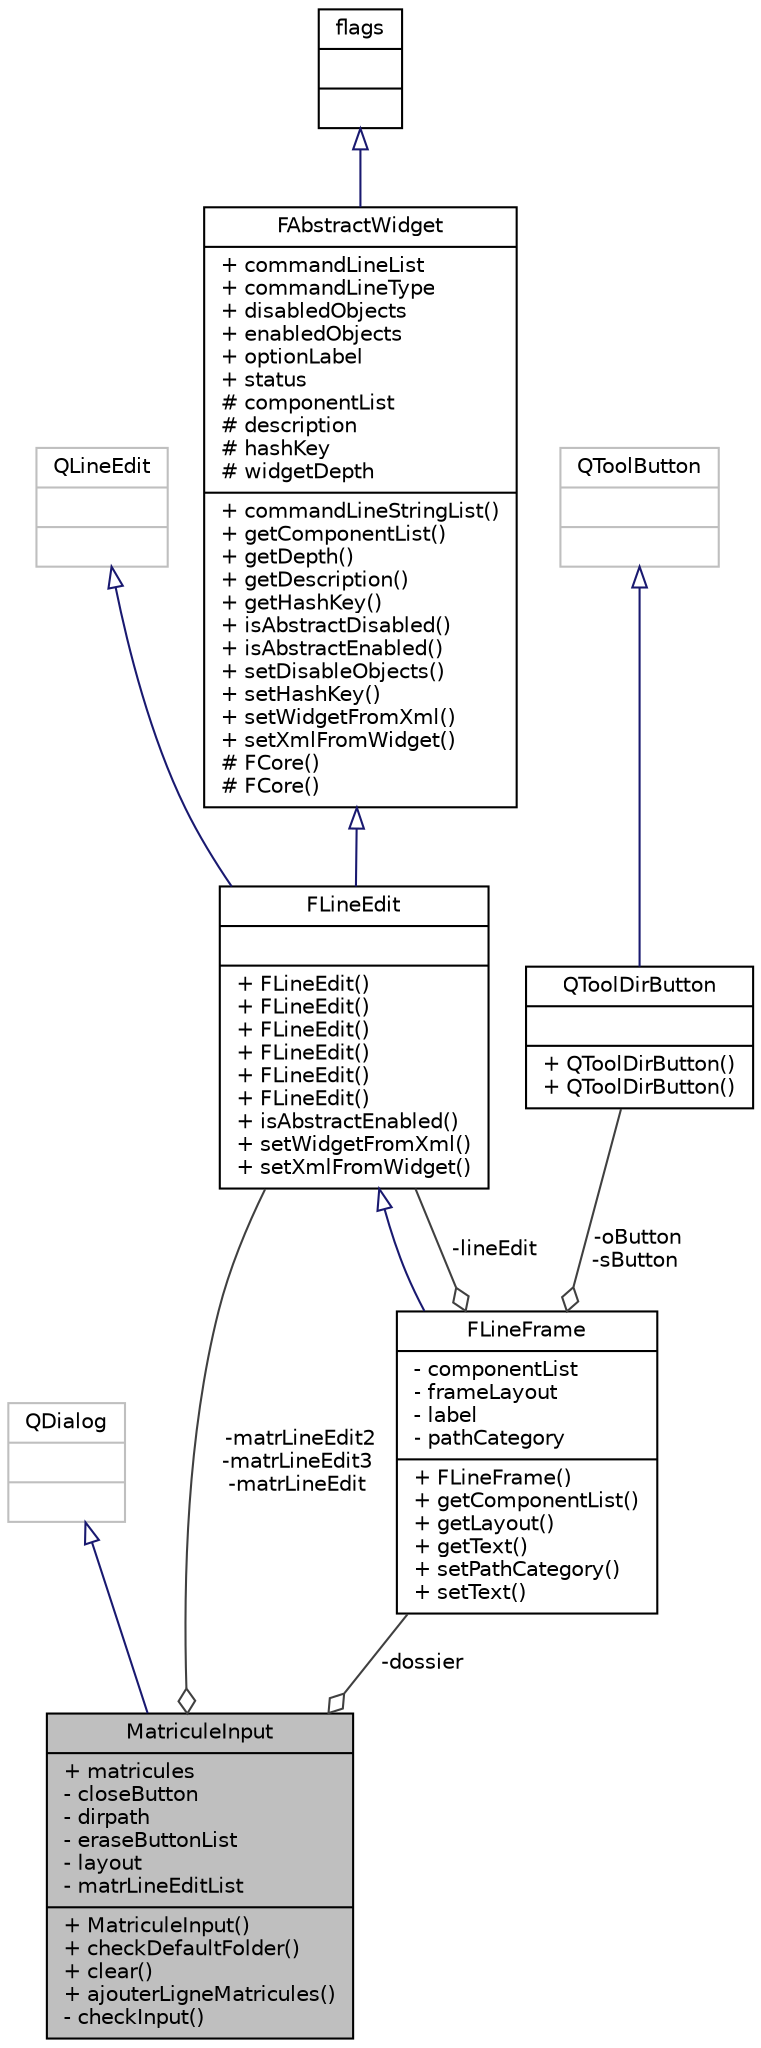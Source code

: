 digraph "MatriculeInput"
{
 // INTERACTIVE_SVG=YES
  edge [fontname="Helvetica",fontsize="10",labelfontname="Helvetica",labelfontsize="10"];
  node [fontname="Helvetica",fontsize="10",shape=record];
  Node2 [label="{MatriculeInput\n|+ matricules\l- closeButton\l- dirpath\l- eraseButtonList\l- layout\l- matrLineEditList\l|+ MatriculeInput()\l+ checkDefaultFolder()\l+ clear()\l+ ajouterLigneMatricules()\l- checkInput()\l}",height=0.2,width=0.4,color="black", fillcolor="grey75", style="filled", fontcolor="black"];
  Node3 -> Node2 [dir="back",color="midnightblue",fontsize="10",style="solid",arrowtail="onormal",fontname="Helvetica"];
  Node3 [label="{QDialog\n||}",height=0.2,width=0.4,color="grey75", fillcolor="white", style="filled"];
  Node4 -> Node2 [color="grey25",fontsize="10",style="solid",label=" -dossier" ,arrowhead="odiamond",fontname="Helvetica"];
  Node4 [label="{FLineFrame\n|- componentList\l- frameLayout\l- label\l- pathCategory\l|+ FLineFrame()\l+ getComponentList()\l+ getLayout()\l+ getText()\l+ setPathCategory()\l+ setText()\l}",height=0.2,width=0.4,color="black", fillcolor="white", style="filled",URL="$class_f_line_frame.html",tooltip="Ligne de saisie de texte FLineEdit enrichie de fonctionnalités. "];
  Node5 -> Node4 [dir="back",color="midnightblue",fontsize="10",style="solid",arrowtail="onormal",fontname="Helvetica"];
  Node5 [label="{FLineEdit\n||+ FLineEdit()\l+ FLineEdit()\l+ FLineEdit()\l+ FLineEdit()\l+ FLineEdit()\l+ FLineEdit()\l+ isAbstractEnabled()\l+ setWidgetFromXml()\l+ setXmlFromWidget()\l}",height=0.2,width=0.4,color="black", fillcolor="white", style="filled",URL="$class_f_line_edit.html"];
  Node6 -> Node5 [dir="back",color="midnightblue",fontsize="10",style="solid",arrowtail="onormal",fontname="Helvetica"];
  Node6 [label="{QLineEdit\n||}",height=0.2,width=0.4,color="grey75", fillcolor="white", style="filled"];
  Node7 -> Node5 [dir="back",color="midnightblue",fontsize="10",style="solid",arrowtail="onormal",fontname="Helvetica"];
  Node7 [label="{FAbstractWidget\n|+ commandLineList\l+ commandLineType\l+ disabledObjects\l+ enabledObjects\l+ optionLabel\l+ status\l# componentList\l# description\l# hashKey\l# widgetDepth\l|+ commandLineStringList()\l+ getComponentList()\l+ getDepth()\l+ getDescription()\l+ getHashKey()\l+ isAbstractDisabled()\l+ isAbstractEnabled()\l+ setDisableObjects()\l+ setHashKey()\l+ setWidgetFromXml()\l+ setXmlFromWidget()\l# FCore()\l# FCore()\l}",height=0.2,width=0.4,color="black", fillcolor="white", style="filled",URL="$class_f_abstract_widget.html"];
  Node8 -> Node7 [dir="back",color="midnightblue",fontsize="10",style="solid",arrowtail="onormal",fontname="Helvetica"];
  Node8 [label="{flags\n||}",height=0.2,width=0.4,color="black", fillcolor="white", style="filled",URL="$classflags.html"];
  Node9 -> Node4 [color="grey25",fontsize="10",style="solid",label=" -oButton\n-sButton" ,arrowhead="odiamond",fontname="Helvetica"];
  Node9 [label="{QToolDirButton\n||+ QToolDirButton()\l+ QToolDirButton()\l}",height=0.2,width=0.4,color="black", fillcolor="white", style="filled",URL="$class_q_tool_dir_button.html"];
  Node10 -> Node9 [dir="back",color="midnightblue",fontsize="10",style="solid",arrowtail="onormal",fontname="Helvetica"];
  Node10 [label="{QToolButton\n||}",height=0.2,width=0.4,color="grey75", fillcolor="white", style="filled"];
  Node5 -> Node4 [color="grey25",fontsize="10",style="solid",label=" -lineEdit" ,arrowhead="odiamond",fontname="Helvetica"];
  Node5 -> Node2 [color="grey25",fontsize="10",style="solid",label=" -matrLineEdit2\n-matrLineEdit3\n-matrLineEdit" ,arrowhead="odiamond",fontname="Helvetica"];
}
